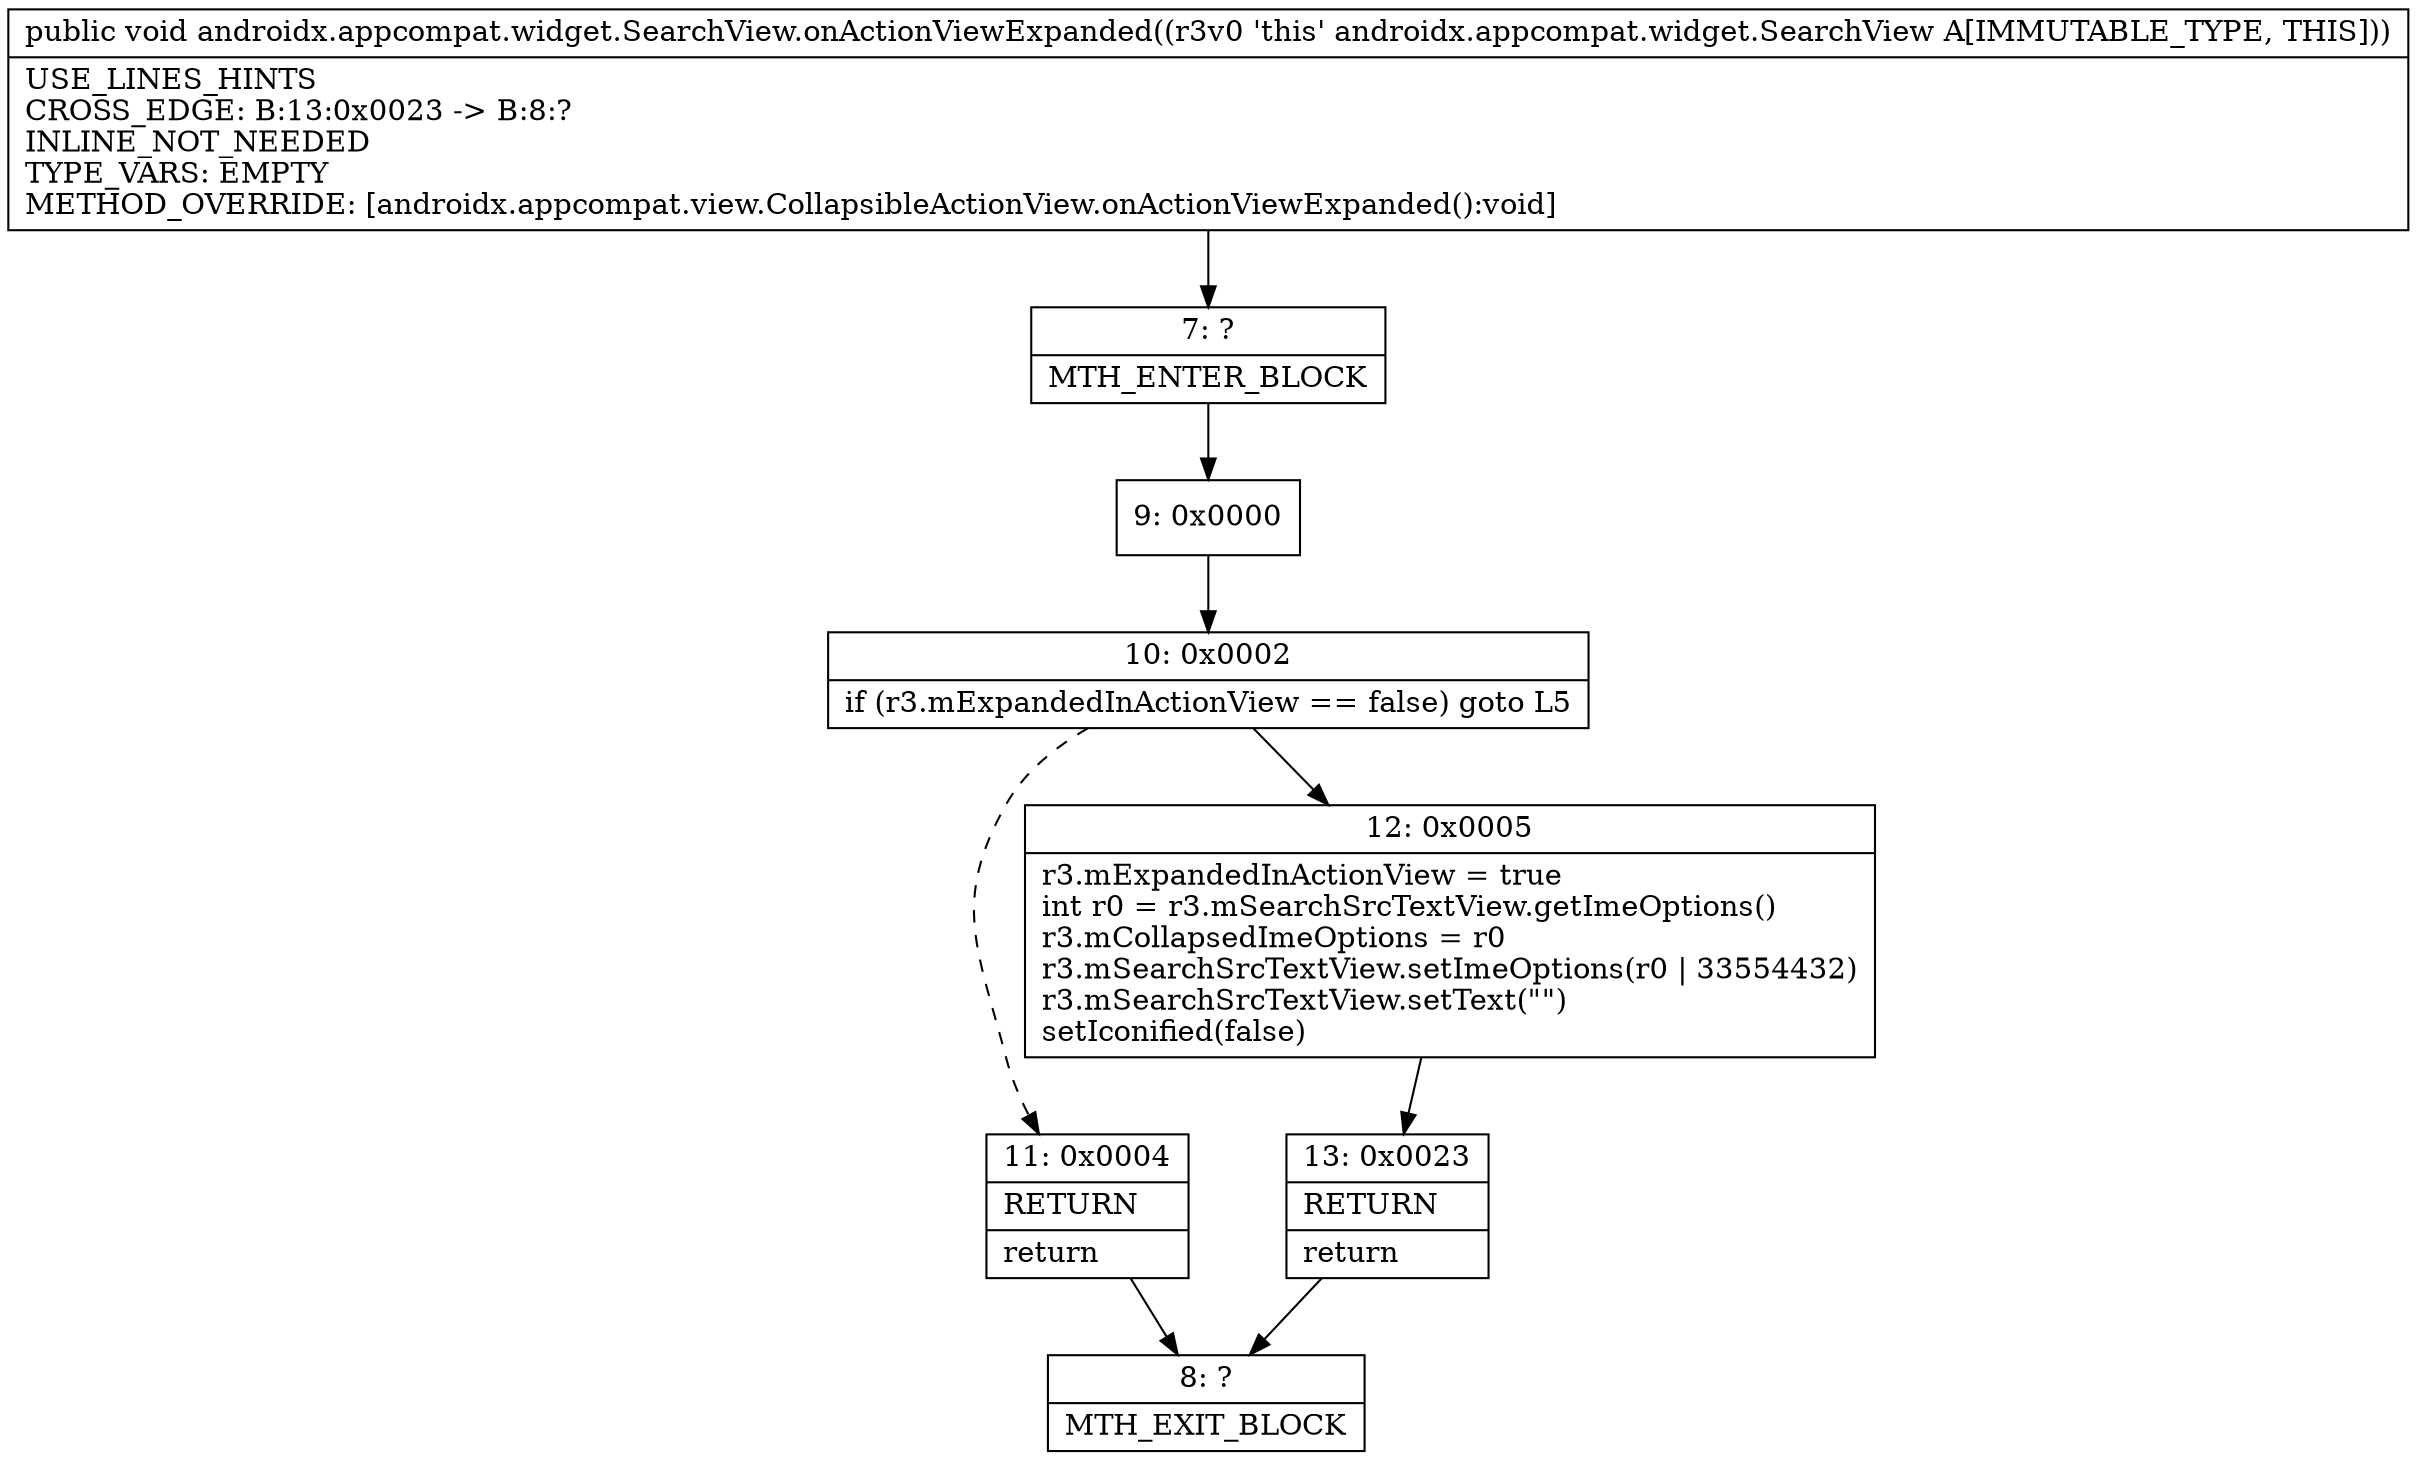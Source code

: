 digraph "CFG forandroidx.appcompat.widget.SearchView.onActionViewExpanded()V" {
Node_7 [shape=record,label="{7\:\ ?|MTH_ENTER_BLOCK\l}"];
Node_9 [shape=record,label="{9\:\ 0x0000}"];
Node_10 [shape=record,label="{10\:\ 0x0002|if (r3.mExpandedInActionView == false) goto L5\l}"];
Node_11 [shape=record,label="{11\:\ 0x0004|RETURN\l|return\l}"];
Node_8 [shape=record,label="{8\:\ ?|MTH_EXIT_BLOCK\l}"];
Node_12 [shape=record,label="{12\:\ 0x0005|r3.mExpandedInActionView = true\lint r0 = r3.mSearchSrcTextView.getImeOptions()\lr3.mCollapsedImeOptions = r0\lr3.mSearchSrcTextView.setImeOptions(r0 \| 33554432)\lr3.mSearchSrcTextView.setText(\"\")\lsetIconified(false)\l}"];
Node_13 [shape=record,label="{13\:\ 0x0023|RETURN\l|return\l}"];
MethodNode[shape=record,label="{public void androidx.appcompat.widget.SearchView.onActionViewExpanded((r3v0 'this' androidx.appcompat.widget.SearchView A[IMMUTABLE_TYPE, THIS]))  | USE_LINES_HINTS\lCROSS_EDGE: B:13:0x0023 \-\> B:8:?\lINLINE_NOT_NEEDED\lTYPE_VARS: EMPTY\lMETHOD_OVERRIDE: [androidx.appcompat.view.CollapsibleActionView.onActionViewExpanded():void]\l}"];
MethodNode -> Node_7;Node_7 -> Node_9;
Node_9 -> Node_10;
Node_10 -> Node_11[style=dashed];
Node_10 -> Node_12;
Node_11 -> Node_8;
Node_12 -> Node_13;
Node_13 -> Node_8;
}

